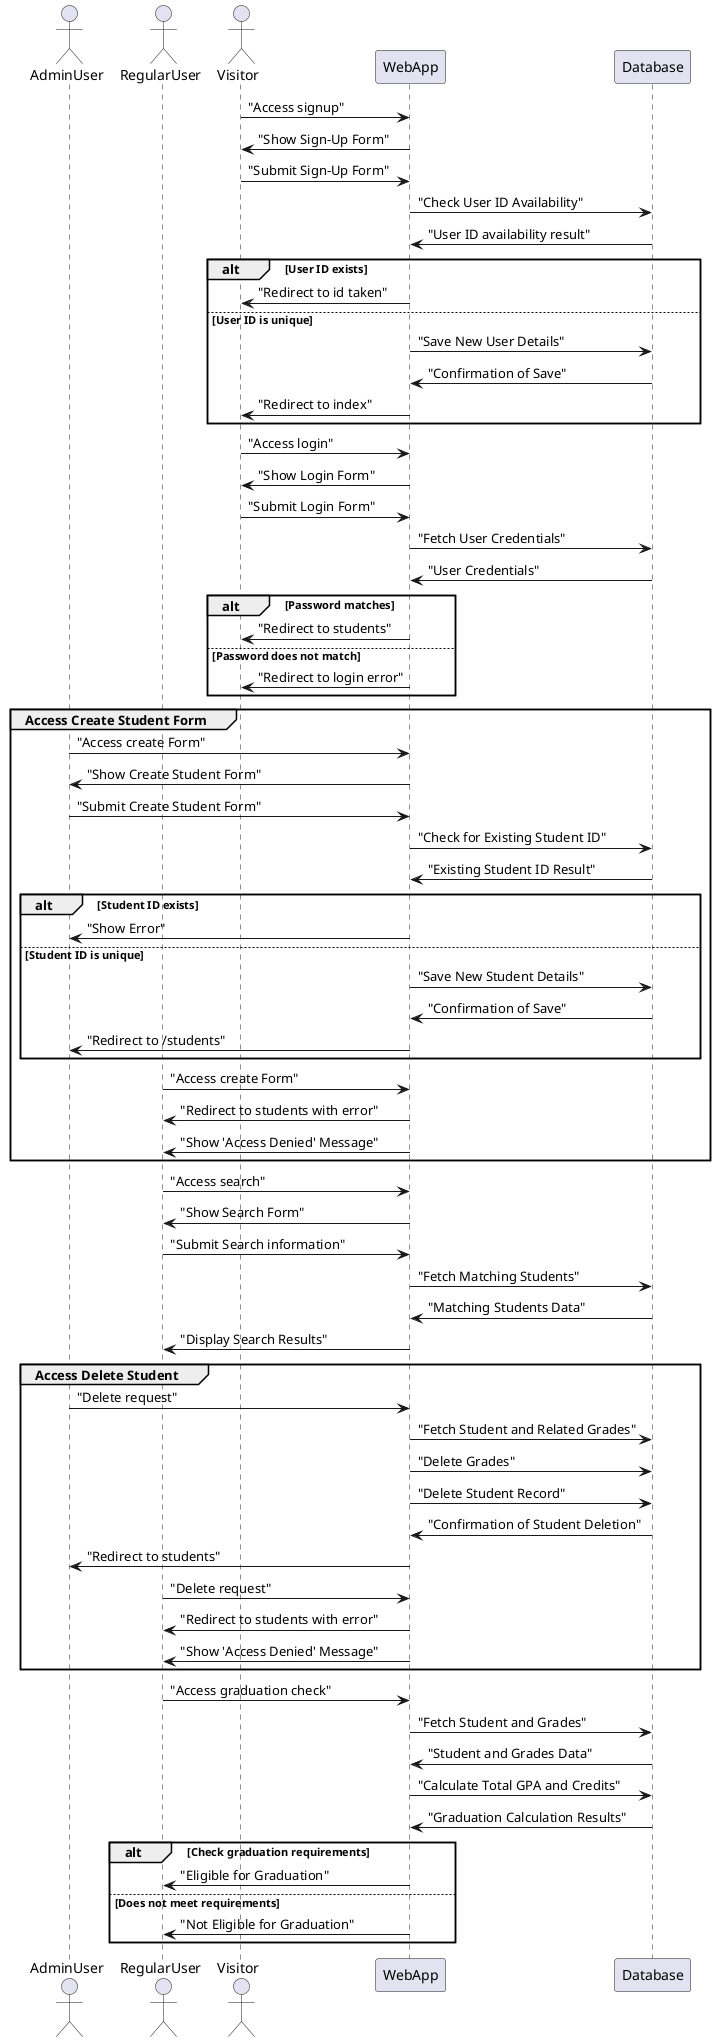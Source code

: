 @startuml

actor AdminUser
actor RegularUser
actor Visitor
participant WebApp as App
participant Database as DB

Visitor -> App: "Access signup"
App -> Visitor: "Show Sign-Up Form"
Visitor -> App: "Submit Sign-Up Form"
App -> DB: "Check User ID Availability"
DB -> App: "User ID availability result"
alt User ID exists
    App -> Visitor: "Redirect to id taken"
else User ID is unique
    App -> DB: "Save New User Details"
    DB -> App: "Confirmation of Save"
    App -> Visitor: "Redirect to index"
end

Visitor -> App: "Access login"
App -> Visitor: "Show Login Form"
Visitor -> App: "Submit Login Form"
App -> DB: "Fetch User Credentials"
DB -> App: "User Credentials"
alt Password matches
    App -> Visitor: "Redirect to students"
else Password does not match
    App -> Visitor: "Redirect to login error"
end

group Access Create Student Form
    AdminUser -> App: "Access create Form"
    App -> AdminUser: "Show Create Student Form"
    AdminUser -> App: "Submit Create Student Form"
    App -> DB: "Check for Existing Student ID"
    DB -> App: "Existing Student ID Result"
    alt Student ID exists
        App -> AdminUser: "Show Error"
    else Student ID is unique
        App -> DB: "Save New Student Details"
        DB -> App: "Confirmation of Save"
        App -> AdminUser: "Redirect to /students"
    end

    RegularUser -> App: "Access create Form"
    App -> RegularUser: "Redirect to students with error"
    App -> RegularUser: "Show 'Access Denied' Message"
end

RegularUser -> App: "Access search"
App -> RegularUser: "Show Search Form"
RegularUser -> App: "Submit Search information"
App -> DB: "Fetch Matching Students"
DB -> App: "Matching Students Data"
App -> RegularUser: "Display Search Results"

group Access Delete Student
    AdminUser -> App: "Delete request"
    App -> DB: "Fetch Student and Related Grades"
    App -> DB: "Delete Grades"
    App -> DB: "Delete Student Record"
    DB -> App: "Confirmation of Student Deletion"
    App -> AdminUser: "Redirect to students"

    RegularUser -> App: "Delete request"
    App -> RegularUser: "Redirect to students with error"
    App -> RegularUser: "Show 'Access Denied' Message"
end

RegularUser -> App: "Access graduation check"
App -> DB: "Fetch Student and Grades"
DB -> App: "Student and Grades Data"
App -> DB: "Calculate Total GPA and Credits"
DB -> App: "Graduation Calculation Results"

alt Check graduation requirements
    App -> RegularUser: "Eligible for Graduation"
else Does not meet requirements
    App -> RegularUser: "Not Eligible for Graduation"
end

@enduml